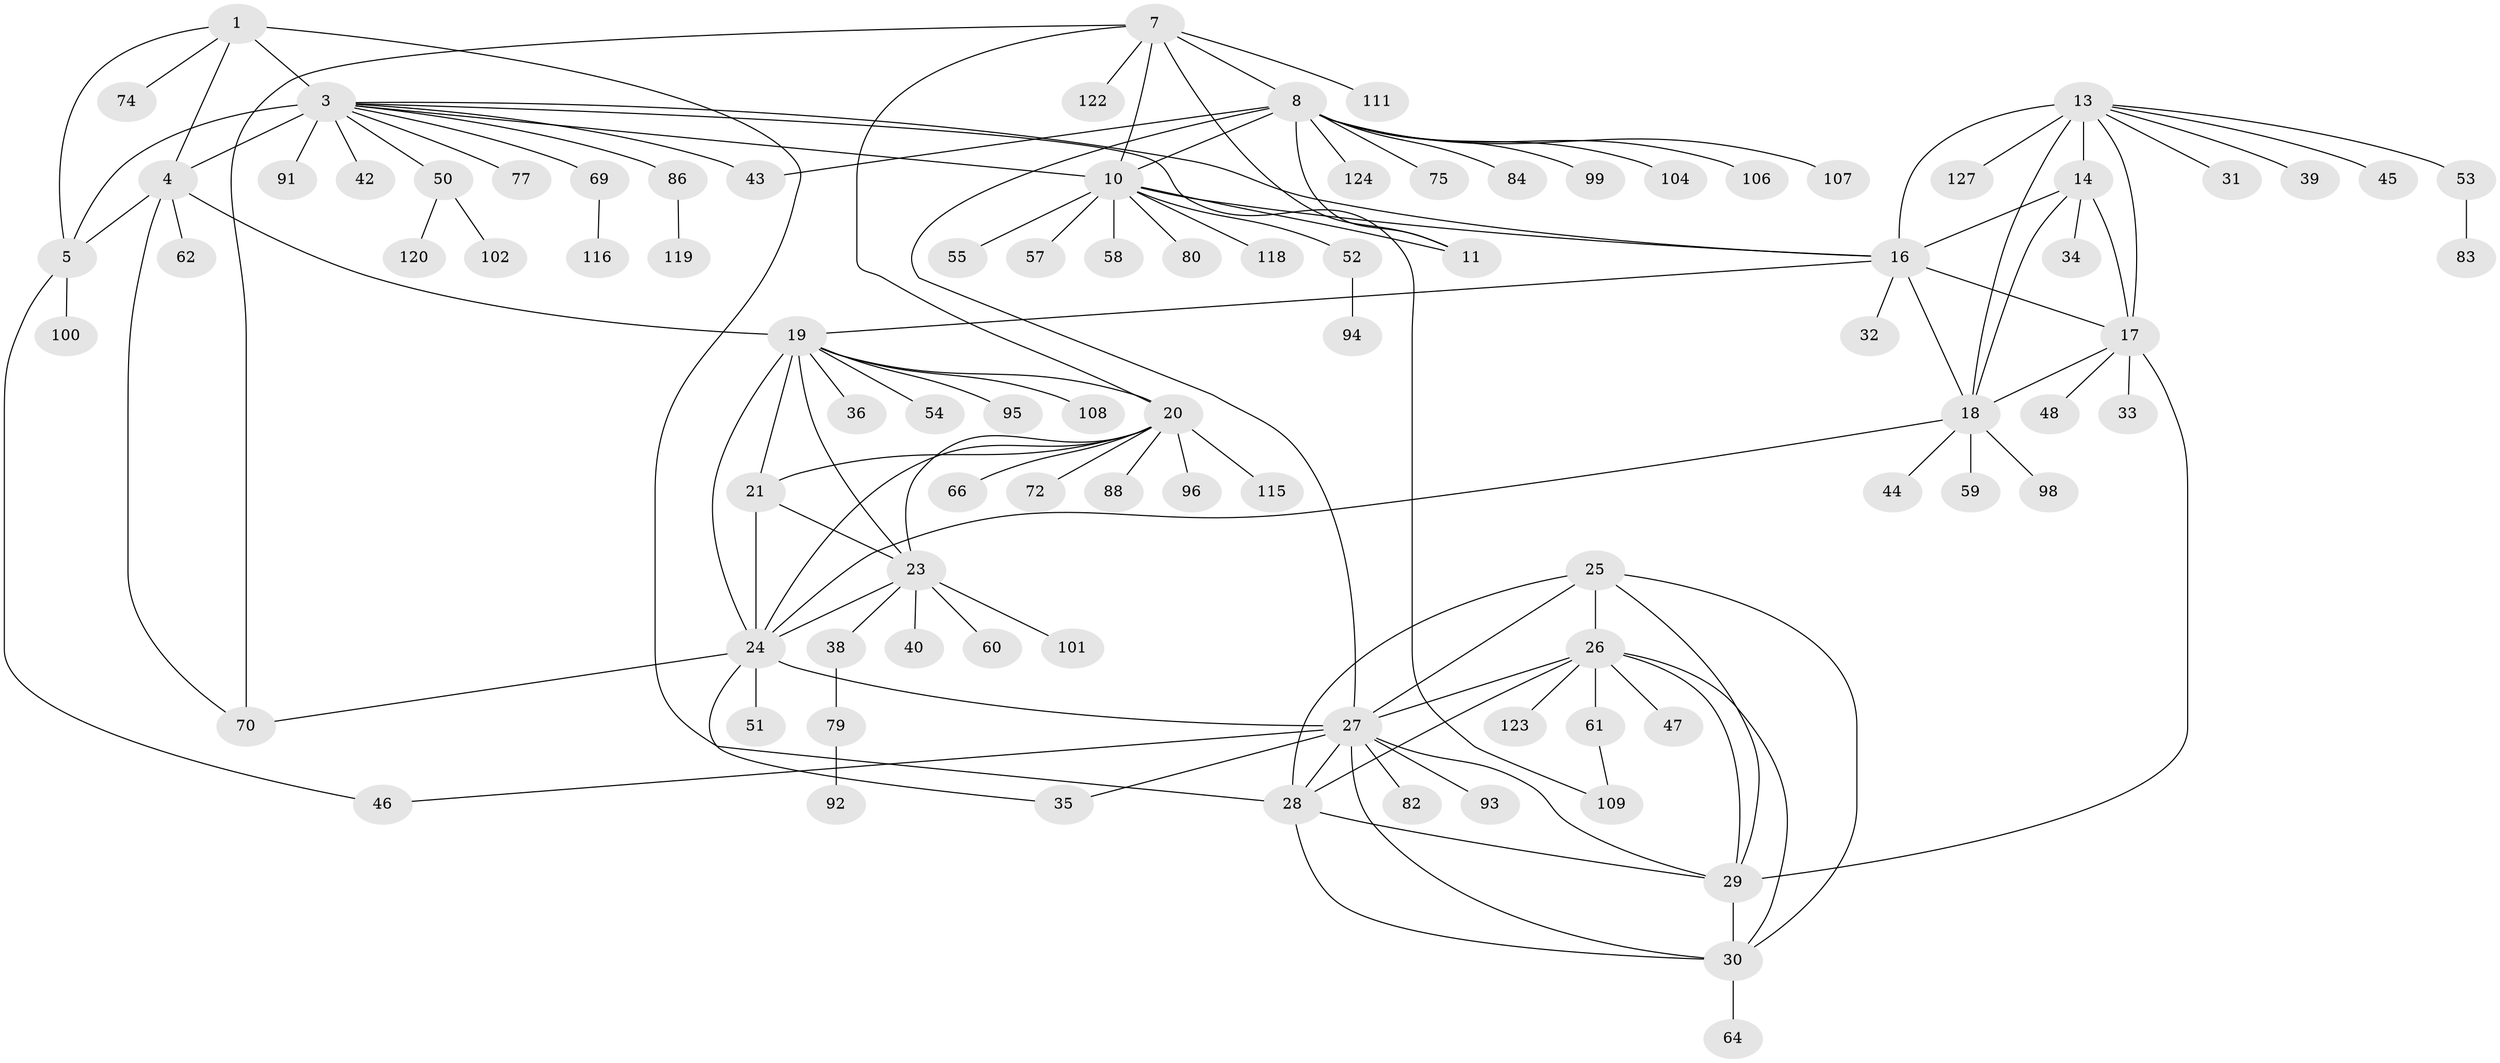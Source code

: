 // original degree distribution, {6: 0.0390625, 10: 0.0625, 9: 0.0390625, 8: 0.0390625, 7: 0.03125, 5: 0.0078125, 12: 0.015625, 1: 0.5859375, 2: 0.1328125, 3: 0.0390625, 4: 0.0078125}
// Generated by graph-tools (version 1.1) at 2025/42/03/06/25 10:42:07]
// undirected, 93 vertices, 133 edges
graph export_dot {
graph [start="1"]
  node [color=gray90,style=filled];
  1 [super="+2"];
  3 [super="+6"];
  4 [super="+37"];
  5 [super="+41"];
  7 [super="+117"];
  8 [super="+9"];
  10 [super="+12"];
  11 [super="+105"];
  13 [super="+15"];
  14 [super="+113"];
  16 [super="+78"];
  17 [super="+112"];
  18 [super="+87"];
  19 [super="+22"];
  20 [super="+76"];
  21 [super="+103"];
  23 [super="+56"];
  24;
  25 [super="+89"];
  26 [super="+81"];
  27 [super="+73"];
  28 [super="+68"];
  29 [super="+63"];
  30 [super="+67"];
  31;
  32 [super="+85"];
  33;
  34;
  35;
  36;
  38;
  39;
  40;
  42;
  43 [super="+110"];
  44;
  45 [super="+49"];
  46 [super="+125"];
  47 [super="+126"];
  48;
  50 [super="+128"];
  51;
  52 [super="+65"];
  53;
  54;
  55 [super="+71"];
  57 [super="+97"];
  58;
  59;
  60;
  61;
  62;
  64;
  66;
  69;
  70 [super="+90"];
  72;
  74 [super="+121"];
  75;
  77;
  79 [super="+114"];
  80;
  82;
  83;
  84;
  86;
  88;
  91;
  92;
  93;
  94;
  95;
  96;
  98;
  99;
  100;
  101;
  102;
  104;
  106;
  107;
  108;
  109;
  111;
  115;
  116;
  118;
  119;
  120;
  122;
  123;
  124;
  127;
  1 -- 3 [weight=4];
  1 -- 4 [weight=2];
  1 -- 5 [weight=2];
  1 -- 74;
  1 -- 28;
  3 -- 4 [weight=2];
  3 -- 5 [weight=2];
  3 -- 42;
  3 -- 43;
  3 -- 69;
  3 -- 77;
  3 -- 91;
  3 -- 10;
  3 -- 109;
  3 -- 16;
  3 -- 50;
  3 -- 86;
  4 -- 5;
  4 -- 62;
  4 -- 70;
  4 -- 19;
  5 -- 46;
  5 -- 100;
  7 -- 8 [weight=2];
  7 -- 10 [weight=2];
  7 -- 11;
  7 -- 20;
  7 -- 70;
  7 -- 111;
  7 -- 122;
  8 -- 10 [weight=4];
  8 -- 11 [weight=2];
  8 -- 27;
  8 -- 84;
  8 -- 99;
  8 -- 104;
  8 -- 75;
  8 -- 106;
  8 -- 107;
  8 -- 124;
  8 -- 43;
  10 -- 11 [weight=2];
  10 -- 16;
  10 -- 58;
  10 -- 80;
  10 -- 52;
  10 -- 118;
  10 -- 55;
  10 -- 57;
  13 -- 14 [weight=2];
  13 -- 16 [weight=2];
  13 -- 17 [weight=2];
  13 -- 18 [weight=2];
  13 -- 31;
  13 -- 39;
  13 -- 45;
  13 -- 53;
  13 -- 127;
  14 -- 16;
  14 -- 17;
  14 -- 18;
  14 -- 34;
  16 -- 17;
  16 -- 18;
  16 -- 32;
  16 -- 19;
  17 -- 18;
  17 -- 29;
  17 -- 33;
  17 -- 48;
  18 -- 44;
  18 -- 59;
  18 -- 24;
  18 -- 98;
  19 -- 20 [weight=2];
  19 -- 21 [weight=2];
  19 -- 23 [weight=2];
  19 -- 24 [weight=2];
  19 -- 54;
  19 -- 95;
  19 -- 108;
  19 -- 36;
  20 -- 21;
  20 -- 23;
  20 -- 24;
  20 -- 66;
  20 -- 72;
  20 -- 88;
  20 -- 96;
  20 -- 115;
  21 -- 23;
  21 -- 24;
  23 -- 24;
  23 -- 38;
  23 -- 40;
  23 -- 101;
  23 -- 60;
  24 -- 27;
  24 -- 35;
  24 -- 51;
  24 -- 70;
  25 -- 26;
  25 -- 27;
  25 -- 28;
  25 -- 29;
  25 -- 30;
  26 -- 27;
  26 -- 28;
  26 -- 29;
  26 -- 30;
  26 -- 47;
  26 -- 61;
  26 -- 123;
  27 -- 28;
  27 -- 29;
  27 -- 30;
  27 -- 35;
  27 -- 46;
  27 -- 82;
  27 -- 93;
  28 -- 29;
  28 -- 30;
  29 -- 30;
  30 -- 64;
  38 -- 79;
  50 -- 102;
  50 -- 120;
  52 -- 94;
  53 -- 83;
  61 -- 109;
  69 -- 116;
  79 -- 92;
  86 -- 119;
}
